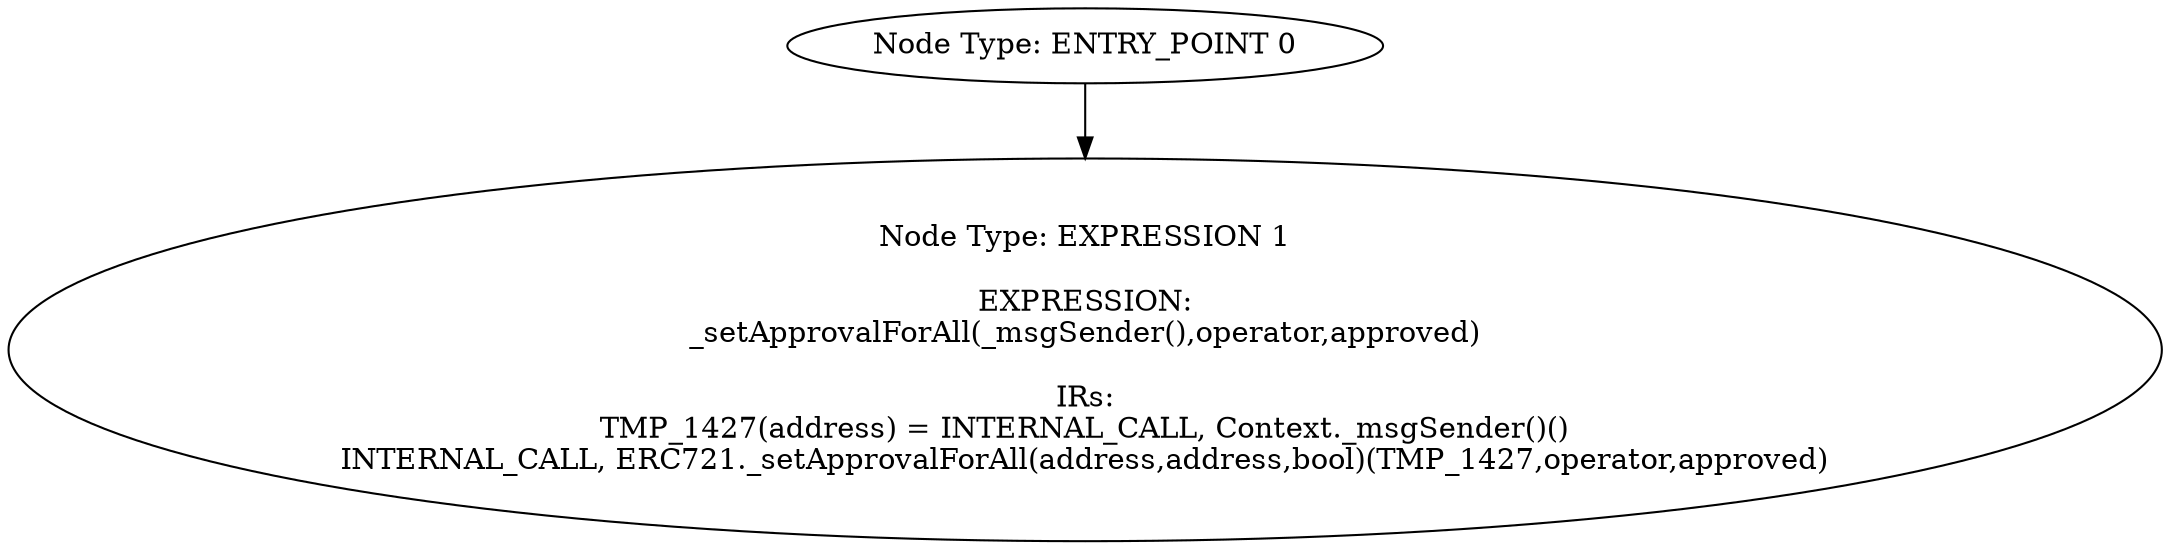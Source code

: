 digraph{
0[label="Node Type: ENTRY_POINT 0
"];
0->1;
1[label="Node Type: EXPRESSION 1

EXPRESSION:
_setApprovalForAll(_msgSender(),operator,approved)

IRs:
TMP_1427(address) = INTERNAL_CALL, Context._msgSender()()
INTERNAL_CALL, ERC721._setApprovalForAll(address,address,bool)(TMP_1427,operator,approved)"];
}
